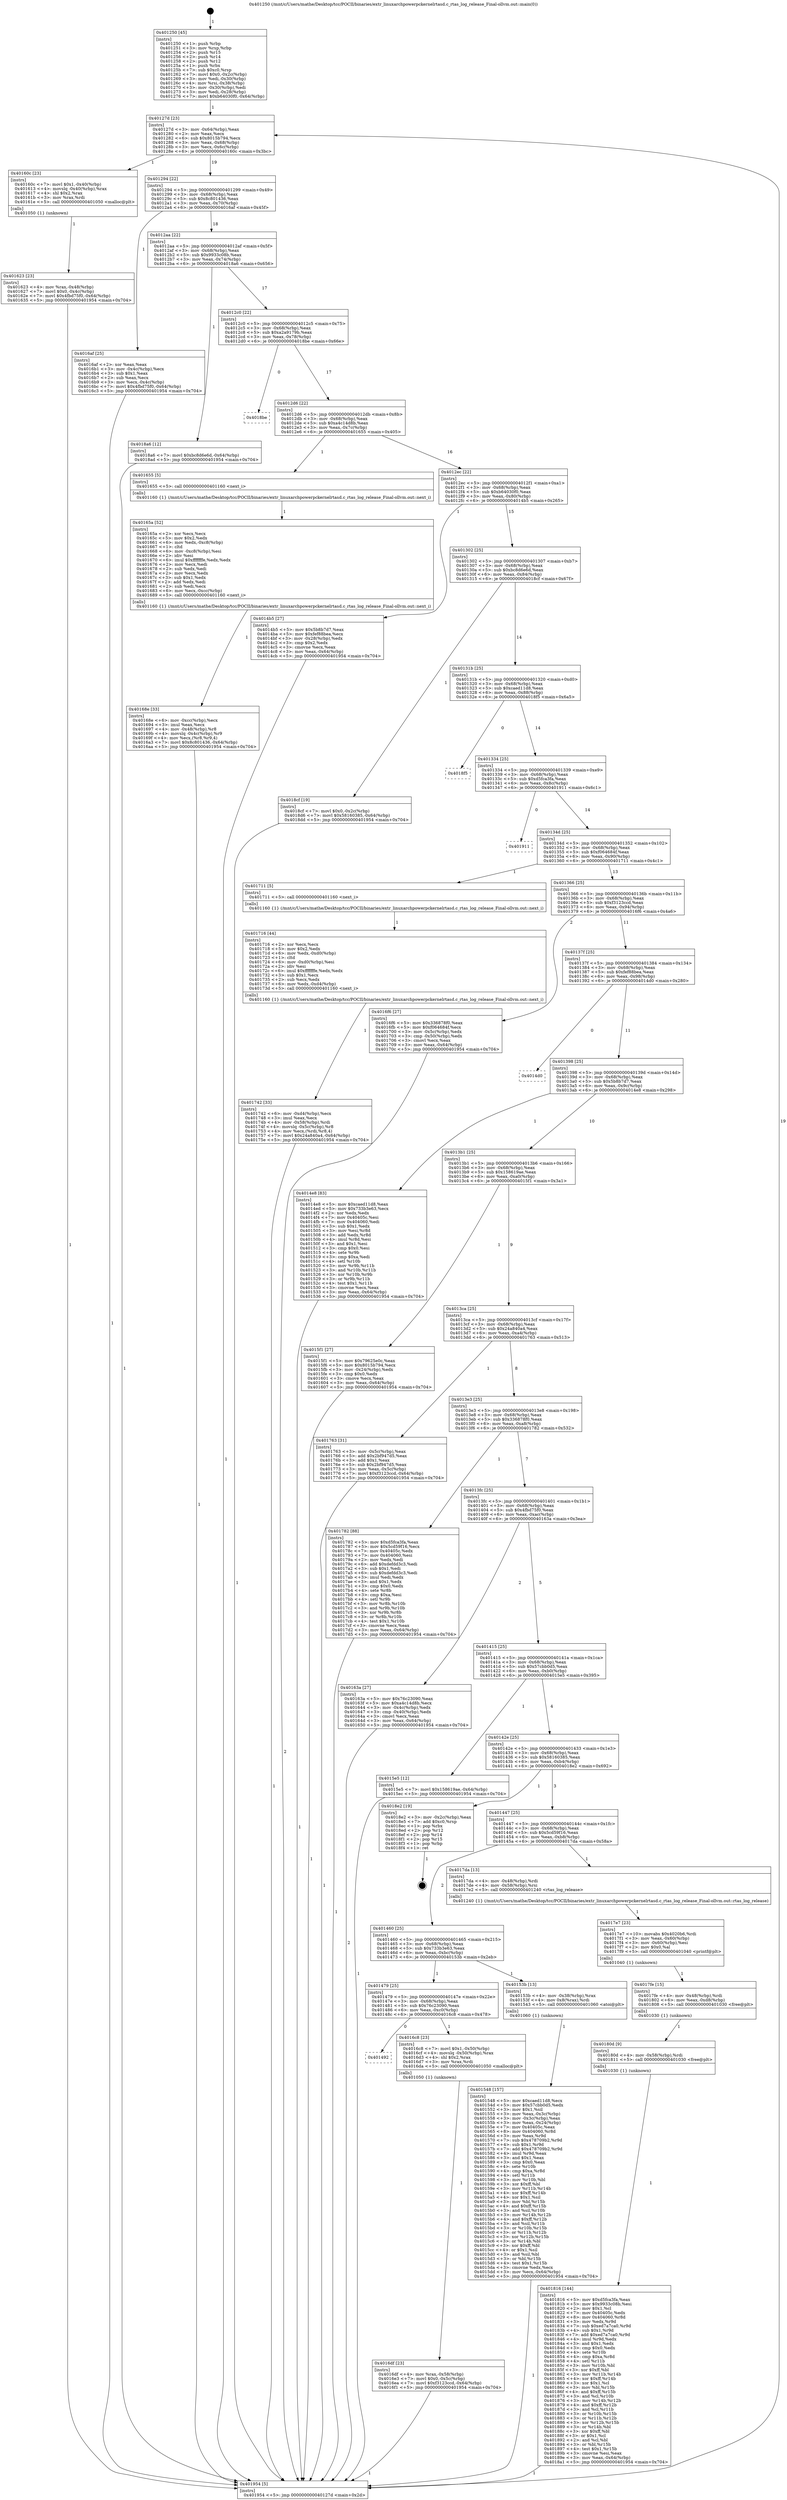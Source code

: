 digraph "0x401250" {
  label = "0x401250 (/mnt/c/Users/mathe/Desktop/tcc/POCII/binaries/extr_linuxarchpowerpckernelrtasd.c_rtas_log_release_Final-ollvm.out::main(0))"
  labelloc = "t"
  node[shape=record]

  Entry [label="",width=0.3,height=0.3,shape=circle,fillcolor=black,style=filled]
  "0x40127d" [label="{
     0x40127d [23]\l
     | [instrs]\l
     &nbsp;&nbsp;0x40127d \<+3\>: mov -0x64(%rbp),%eax\l
     &nbsp;&nbsp;0x401280 \<+2\>: mov %eax,%ecx\l
     &nbsp;&nbsp;0x401282 \<+6\>: sub $0x8015b794,%ecx\l
     &nbsp;&nbsp;0x401288 \<+3\>: mov %eax,-0x68(%rbp)\l
     &nbsp;&nbsp;0x40128b \<+3\>: mov %ecx,-0x6c(%rbp)\l
     &nbsp;&nbsp;0x40128e \<+6\>: je 000000000040160c \<main+0x3bc\>\l
  }"]
  "0x40160c" [label="{
     0x40160c [23]\l
     | [instrs]\l
     &nbsp;&nbsp;0x40160c \<+7\>: movl $0x1,-0x40(%rbp)\l
     &nbsp;&nbsp;0x401613 \<+4\>: movslq -0x40(%rbp),%rax\l
     &nbsp;&nbsp;0x401617 \<+4\>: shl $0x2,%rax\l
     &nbsp;&nbsp;0x40161b \<+3\>: mov %rax,%rdi\l
     &nbsp;&nbsp;0x40161e \<+5\>: call 0000000000401050 \<malloc@plt\>\l
     | [calls]\l
     &nbsp;&nbsp;0x401050 \{1\} (unknown)\l
  }"]
  "0x401294" [label="{
     0x401294 [22]\l
     | [instrs]\l
     &nbsp;&nbsp;0x401294 \<+5\>: jmp 0000000000401299 \<main+0x49\>\l
     &nbsp;&nbsp;0x401299 \<+3\>: mov -0x68(%rbp),%eax\l
     &nbsp;&nbsp;0x40129c \<+5\>: sub $0x8c801436,%eax\l
     &nbsp;&nbsp;0x4012a1 \<+3\>: mov %eax,-0x70(%rbp)\l
     &nbsp;&nbsp;0x4012a4 \<+6\>: je 00000000004016af \<main+0x45f\>\l
  }"]
  Exit [label="",width=0.3,height=0.3,shape=circle,fillcolor=black,style=filled,peripheries=2]
  "0x4016af" [label="{
     0x4016af [25]\l
     | [instrs]\l
     &nbsp;&nbsp;0x4016af \<+2\>: xor %eax,%eax\l
     &nbsp;&nbsp;0x4016b1 \<+3\>: mov -0x4c(%rbp),%ecx\l
     &nbsp;&nbsp;0x4016b4 \<+3\>: sub $0x1,%eax\l
     &nbsp;&nbsp;0x4016b7 \<+2\>: sub %eax,%ecx\l
     &nbsp;&nbsp;0x4016b9 \<+3\>: mov %ecx,-0x4c(%rbp)\l
     &nbsp;&nbsp;0x4016bc \<+7\>: movl $0x4fbd75f0,-0x64(%rbp)\l
     &nbsp;&nbsp;0x4016c3 \<+5\>: jmp 0000000000401954 \<main+0x704\>\l
  }"]
  "0x4012aa" [label="{
     0x4012aa [22]\l
     | [instrs]\l
     &nbsp;&nbsp;0x4012aa \<+5\>: jmp 00000000004012af \<main+0x5f\>\l
     &nbsp;&nbsp;0x4012af \<+3\>: mov -0x68(%rbp),%eax\l
     &nbsp;&nbsp;0x4012b2 \<+5\>: sub $0x9933c08b,%eax\l
     &nbsp;&nbsp;0x4012b7 \<+3\>: mov %eax,-0x74(%rbp)\l
     &nbsp;&nbsp;0x4012ba \<+6\>: je 00000000004018a6 \<main+0x656\>\l
  }"]
  "0x401816" [label="{
     0x401816 [144]\l
     | [instrs]\l
     &nbsp;&nbsp;0x401816 \<+5\>: mov $0xd5fca3fa,%eax\l
     &nbsp;&nbsp;0x40181b \<+5\>: mov $0x9933c08b,%esi\l
     &nbsp;&nbsp;0x401820 \<+2\>: mov $0x1,%cl\l
     &nbsp;&nbsp;0x401822 \<+7\>: mov 0x40405c,%edx\l
     &nbsp;&nbsp;0x401829 \<+8\>: mov 0x404060,%r8d\l
     &nbsp;&nbsp;0x401831 \<+3\>: mov %edx,%r9d\l
     &nbsp;&nbsp;0x401834 \<+7\>: sub $0xed7a7ca0,%r9d\l
     &nbsp;&nbsp;0x40183b \<+4\>: sub $0x1,%r9d\l
     &nbsp;&nbsp;0x40183f \<+7\>: add $0xed7a7ca0,%r9d\l
     &nbsp;&nbsp;0x401846 \<+4\>: imul %r9d,%edx\l
     &nbsp;&nbsp;0x40184a \<+3\>: and $0x1,%edx\l
     &nbsp;&nbsp;0x40184d \<+3\>: cmp $0x0,%edx\l
     &nbsp;&nbsp;0x401850 \<+4\>: sete %r10b\l
     &nbsp;&nbsp;0x401854 \<+4\>: cmp $0xa,%r8d\l
     &nbsp;&nbsp;0x401858 \<+4\>: setl %r11b\l
     &nbsp;&nbsp;0x40185c \<+3\>: mov %r10b,%bl\l
     &nbsp;&nbsp;0x40185f \<+3\>: xor $0xff,%bl\l
     &nbsp;&nbsp;0x401862 \<+3\>: mov %r11b,%r14b\l
     &nbsp;&nbsp;0x401865 \<+4\>: xor $0xff,%r14b\l
     &nbsp;&nbsp;0x401869 \<+3\>: xor $0x1,%cl\l
     &nbsp;&nbsp;0x40186c \<+3\>: mov %bl,%r15b\l
     &nbsp;&nbsp;0x40186f \<+4\>: and $0xff,%r15b\l
     &nbsp;&nbsp;0x401873 \<+3\>: and %cl,%r10b\l
     &nbsp;&nbsp;0x401876 \<+3\>: mov %r14b,%r12b\l
     &nbsp;&nbsp;0x401879 \<+4\>: and $0xff,%r12b\l
     &nbsp;&nbsp;0x40187d \<+3\>: and %cl,%r11b\l
     &nbsp;&nbsp;0x401880 \<+3\>: or %r10b,%r15b\l
     &nbsp;&nbsp;0x401883 \<+3\>: or %r11b,%r12b\l
     &nbsp;&nbsp;0x401886 \<+3\>: xor %r12b,%r15b\l
     &nbsp;&nbsp;0x401889 \<+3\>: or %r14b,%bl\l
     &nbsp;&nbsp;0x40188c \<+3\>: xor $0xff,%bl\l
     &nbsp;&nbsp;0x40188f \<+3\>: or $0x1,%cl\l
     &nbsp;&nbsp;0x401892 \<+2\>: and %cl,%bl\l
     &nbsp;&nbsp;0x401894 \<+3\>: or %bl,%r15b\l
     &nbsp;&nbsp;0x401897 \<+4\>: test $0x1,%r15b\l
     &nbsp;&nbsp;0x40189b \<+3\>: cmovne %esi,%eax\l
     &nbsp;&nbsp;0x40189e \<+3\>: mov %eax,-0x64(%rbp)\l
     &nbsp;&nbsp;0x4018a1 \<+5\>: jmp 0000000000401954 \<main+0x704\>\l
  }"]
  "0x4018a6" [label="{
     0x4018a6 [12]\l
     | [instrs]\l
     &nbsp;&nbsp;0x4018a6 \<+7\>: movl $0xbc8d6e6d,-0x64(%rbp)\l
     &nbsp;&nbsp;0x4018ad \<+5\>: jmp 0000000000401954 \<main+0x704\>\l
  }"]
  "0x4012c0" [label="{
     0x4012c0 [22]\l
     | [instrs]\l
     &nbsp;&nbsp;0x4012c0 \<+5\>: jmp 00000000004012c5 \<main+0x75\>\l
     &nbsp;&nbsp;0x4012c5 \<+3\>: mov -0x68(%rbp),%eax\l
     &nbsp;&nbsp;0x4012c8 \<+5\>: sub $0xa2a9179b,%eax\l
     &nbsp;&nbsp;0x4012cd \<+3\>: mov %eax,-0x78(%rbp)\l
     &nbsp;&nbsp;0x4012d0 \<+6\>: je 00000000004018be \<main+0x66e\>\l
  }"]
  "0x40180d" [label="{
     0x40180d [9]\l
     | [instrs]\l
     &nbsp;&nbsp;0x40180d \<+4\>: mov -0x58(%rbp),%rdi\l
     &nbsp;&nbsp;0x401811 \<+5\>: call 0000000000401030 \<free@plt\>\l
     | [calls]\l
     &nbsp;&nbsp;0x401030 \{1\} (unknown)\l
  }"]
  "0x4018be" [label="{
     0x4018be\l
  }", style=dashed]
  "0x4012d6" [label="{
     0x4012d6 [22]\l
     | [instrs]\l
     &nbsp;&nbsp;0x4012d6 \<+5\>: jmp 00000000004012db \<main+0x8b\>\l
     &nbsp;&nbsp;0x4012db \<+3\>: mov -0x68(%rbp),%eax\l
     &nbsp;&nbsp;0x4012de \<+5\>: sub $0xa4c14d8b,%eax\l
     &nbsp;&nbsp;0x4012e3 \<+3\>: mov %eax,-0x7c(%rbp)\l
     &nbsp;&nbsp;0x4012e6 \<+6\>: je 0000000000401655 \<main+0x405\>\l
  }"]
  "0x4017fe" [label="{
     0x4017fe [15]\l
     | [instrs]\l
     &nbsp;&nbsp;0x4017fe \<+4\>: mov -0x48(%rbp),%rdi\l
     &nbsp;&nbsp;0x401802 \<+6\>: mov %eax,-0xd8(%rbp)\l
     &nbsp;&nbsp;0x401808 \<+5\>: call 0000000000401030 \<free@plt\>\l
     | [calls]\l
     &nbsp;&nbsp;0x401030 \{1\} (unknown)\l
  }"]
  "0x401655" [label="{
     0x401655 [5]\l
     | [instrs]\l
     &nbsp;&nbsp;0x401655 \<+5\>: call 0000000000401160 \<next_i\>\l
     | [calls]\l
     &nbsp;&nbsp;0x401160 \{1\} (/mnt/c/Users/mathe/Desktop/tcc/POCII/binaries/extr_linuxarchpowerpckernelrtasd.c_rtas_log_release_Final-ollvm.out::next_i)\l
  }"]
  "0x4012ec" [label="{
     0x4012ec [22]\l
     | [instrs]\l
     &nbsp;&nbsp;0x4012ec \<+5\>: jmp 00000000004012f1 \<main+0xa1\>\l
     &nbsp;&nbsp;0x4012f1 \<+3\>: mov -0x68(%rbp),%eax\l
     &nbsp;&nbsp;0x4012f4 \<+5\>: sub $0xb64030f0,%eax\l
     &nbsp;&nbsp;0x4012f9 \<+3\>: mov %eax,-0x80(%rbp)\l
     &nbsp;&nbsp;0x4012fc \<+6\>: je 00000000004014b5 \<main+0x265\>\l
  }"]
  "0x4017e7" [label="{
     0x4017e7 [23]\l
     | [instrs]\l
     &nbsp;&nbsp;0x4017e7 \<+10\>: movabs $0x4020b6,%rdi\l
     &nbsp;&nbsp;0x4017f1 \<+3\>: mov %eax,-0x60(%rbp)\l
     &nbsp;&nbsp;0x4017f4 \<+3\>: mov -0x60(%rbp),%esi\l
     &nbsp;&nbsp;0x4017f7 \<+2\>: mov $0x0,%al\l
     &nbsp;&nbsp;0x4017f9 \<+5\>: call 0000000000401040 \<printf@plt\>\l
     | [calls]\l
     &nbsp;&nbsp;0x401040 \{1\} (unknown)\l
  }"]
  "0x4014b5" [label="{
     0x4014b5 [27]\l
     | [instrs]\l
     &nbsp;&nbsp;0x4014b5 \<+5\>: mov $0x5b8b7d7,%eax\l
     &nbsp;&nbsp;0x4014ba \<+5\>: mov $0xfef88bea,%ecx\l
     &nbsp;&nbsp;0x4014bf \<+3\>: mov -0x28(%rbp),%edx\l
     &nbsp;&nbsp;0x4014c2 \<+3\>: cmp $0x2,%edx\l
     &nbsp;&nbsp;0x4014c5 \<+3\>: cmovne %ecx,%eax\l
     &nbsp;&nbsp;0x4014c8 \<+3\>: mov %eax,-0x64(%rbp)\l
     &nbsp;&nbsp;0x4014cb \<+5\>: jmp 0000000000401954 \<main+0x704\>\l
  }"]
  "0x401302" [label="{
     0x401302 [25]\l
     | [instrs]\l
     &nbsp;&nbsp;0x401302 \<+5\>: jmp 0000000000401307 \<main+0xb7\>\l
     &nbsp;&nbsp;0x401307 \<+3\>: mov -0x68(%rbp),%eax\l
     &nbsp;&nbsp;0x40130a \<+5\>: sub $0xbc8d6e6d,%eax\l
     &nbsp;&nbsp;0x40130f \<+6\>: mov %eax,-0x84(%rbp)\l
     &nbsp;&nbsp;0x401315 \<+6\>: je 00000000004018cf \<main+0x67f\>\l
  }"]
  "0x401954" [label="{
     0x401954 [5]\l
     | [instrs]\l
     &nbsp;&nbsp;0x401954 \<+5\>: jmp 000000000040127d \<main+0x2d\>\l
  }"]
  "0x401250" [label="{
     0x401250 [45]\l
     | [instrs]\l
     &nbsp;&nbsp;0x401250 \<+1\>: push %rbp\l
     &nbsp;&nbsp;0x401251 \<+3\>: mov %rsp,%rbp\l
     &nbsp;&nbsp;0x401254 \<+2\>: push %r15\l
     &nbsp;&nbsp;0x401256 \<+2\>: push %r14\l
     &nbsp;&nbsp;0x401258 \<+2\>: push %r12\l
     &nbsp;&nbsp;0x40125a \<+1\>: push %rbx\l
     &nbsp;&nbsp;0x40125b \<+7\>: sub $0xc0,%rsp\l
     &nbsp;&nbsp;0x401262 \<+7\>: movl $0x0,-0x2c(%rbp)\l
     &nbsp;&nbsp;0x401269 \<+3\>: mov %edi,-0x30(%rbp)\l
     &nbsp;&nbsp;0x40126c \<+4\>: mov %rsi,-0x38(%rbp)\l
     &nbsp;&nbsp;0x401270 \<+3\>: mov -0x30(%rbp),%edi\l
     &nbsp;&nbsp;0x401273 \<+3\>: mov %edi,-0x28(%rbp)\l
     &nbsp;&nbsp;0x401276 \<+7\>: movl $0xb64030f0,-0x64(%rbp)\l
  }"]
  "0x401742" [label="{
     0x401742 [33]\l
     | [instrs]\l
     &nbsp;&nbsp;0x401742 \<+6\>: mov -0xd4(%rbp),%ecx\l
     &nbsp;&nbsp;0x401748 \<+3\>: imul %eax,%ecx\l
     &nbsp;&nbsp;0x40174b \<+4\>: mov -0x58(%rbp),%rdi\l
     &nbsp;&nbsp;0x40174f \<+4\>: movslq -0x5c(%rbp),%r8\l
     &nbsp;&nbsp;0x401753 \<+4\>: mov %ecx,(%rdi,%r8,4)\l
     &nbsp;&nbsp;0x401757 \<+7\>: movl $0x24a840a4,-0x64(%rbp)\l
     &nbsp;&nbsp;0x40175e \<+5\>: jmp 0000000000401954 \<main+0x704\>\l
  }"]
  "0x4018cf" [label="{
     0x4018cf [19]\l
     | [instrs]\l
     &nbsp;&nbsp;0x4018cf \<+7\>: movl $0x0,-0x2c(%rbp)\l
     &nbsp;&nbsp;0x4018d6 \<+7\>: movl $0x58160385,-0x64(%rbp)\l
     &nbsp;&nbsp;0x4018dd \<+5\>: jmp 0000000000401954 \<main+0x704\>\l
  }"]
  "0x40131b" [label="{
     0x40131b [25]\l
     | [instrs]\l
     &nbsp;&nbsp;0x40131b \<+5\>: jmp 0000000000401320 \<main+0xd0\>\l
     &nbsp;&nbsp;0x401320 \<+3\>: mov -0x68(%rbp),%eax\l
     &nbsp;&nbsp;0x401323 \<+5\>: sub $0xcaed11d8,%eax\l
     &nbsp;&nbsp;0x401328 \<+6\>: mov %eax,-0x88(%rbp)\l
     &nbsp;&nbsp;0x40132e \<+6\>: je 00000000004018f5 \<main+0x6a5\>\l
  }"]
  "0x401716" [label="{
     0x401716 [44]\l
     | [instrs]\l
     &nbsp;&nbsp;0x401716 \<+2\>: xor %ecx,%ecx\l
     &nbsp;&nbsp;0x401718 \<+5\>: mov $0x2,%edx\l
     &nbsp;&nbsp;0x40171d \<+6\>: mov %edx,-0xd0(%rbp)\l
     &nbsp;&nbsp;0x401723 \<+1\>: cltd\l
     &nbsp;&nbsp;0x401724 \<+6\>: mov -0xd0(%rbp),%esi\l
     &nbsp;&nbsp;0x40172a \<+2\>: idiv %esi\l
     &nbsp;&nbsp;0x40172c \<+6\>: imul $0xfffffffe,%edx,%edx\l
     &nbsp;&nbsp;0x401732 \<+3\>: sub $0x1,%ecx\l
     &nbsp;&nbsp;0x401735 \<+2\>: sub %ecx,%edx\l
     &nbsp;&nbsp;0x401737 \<+6\>: mov %edx,-0xd4(%rbp)\l
     &nbsp;&nbsp;0x40173d \<+5\>: call 0000000000401160 \<next_i\>\l
     | [calls]\l
     &nbsp;&nbsp;0x401160 \{1\} (/mnt/c/Users/mathe/Desktop/tcc/POCII/binaries/extr_linuxarchpowerpckernelrtasd.c_rtas_log_release_Final-ollvm.out::next_i)\l
  }"]
  "0x4018f5" [label="{
     0x4018f5\l
  }", style=dashed]
  "0x401334" [label="{
     0x401334 [25]\l
     | [instrs]\l
     &nbsp;&nbsp;0x401334 \<+5\>: jmp 0000000000401339 \<main+0xe9\>\l
     &nbsp;&nbsp;0x401339 \<+3\>: mov -0x68(%rbp),%eax\l
     &nbsp;&nbsp;0x40133c \<+5\>: sub $0xd5fca3fa,%eax\l
     &nbsp;&nbsp;0x401341 \<+6\>: mov %eax,-0x8c(%rbp)\l
     &nbsp;&nbsp;0x401347 \<+6\>: je 0000000000401911 \<main+0x6c1\>\l
  }"]
  "0x4016df" [label="{
     0x4016df [23]\l
     | [instrs]\l
     &nbsp;&nbsp;0x4016df \<+4\>: mov %rax,-0x58(%rbp)\l
     &nbsp;&nbsp;0x4016e3 \<+7\>: movl $0x0,-0x5c(%rbp)\l
     &nbsp;&nbsp;0x4016ea \<+7\>: movl $0xf3123ccd,-0x64(%rbp)\l
     &nbsp;&nbsp;0x4016f1 \<+5\>: jmp 0000000000401954 \<main+0x704\>\l
  }"]
  "0x401911" [label="{
     0x401911\l
  }", style=dashed]
  "0x40134d" [label="{
     0x40134d [25]\l
     | [instrs]\l
     &nbsp;&nbsp;0x40134d \<+5\>: jmp 0000000000401352 \<main+0x102\>\l
     &nbsp;&nbsp;0x401352 \<+3\>: mov -0x68(%rbp),%eax\l
     &nbsp;&nbsp;0x401355 \<+5\>: sub $0xf064684f,%eax\l
     &nbsp;&nbsp;0x40135a \<+6\>: mov %eax,-0x90(%rbp)\l
     &nbsp;&nbsp;0x401360 \<+6\>: je 0000000000401711 \<main+0x4c1\>\l
  }"]
  "0x401492" [label="{
     0x401492\l
  }", style=dashed]
  "0x401711" [label="{
     0x401711 [5]\l
     | [instrs]\l
     &nbsp;&nbsp;0x401711 \<+5\>: call 0000000000401160 \<next_i\>\l
     | [calls]\l
     &nbsp;&nbsp;0x401160 \{1\} (/mnt/c/Users/mathe/Desktop/tcc/POCII/binaries/extr_linuxarchpowerpckernelrtasd.c_rtas_log_release_Final-ollvm.out::next_i)\l
  }"]
  "0x401366" [label="{
     0x401366 [25]\l
     | [instrs]\l
     &nbsp;&nbsp;0x401366 \<+5\>: jmp 000000000040136b \<main+0x11b\>\l
     &nbsp;&nbsp;0x40136b \<+3\>: mov -0x68(%rbp),%eax\l
     &nbsp;&nbsp;0x40136e \<+5\>: sub $0xf3123ccd,%eax\l
     &nbsp;&nbsp;0x401373 \<+6\>: mov %eax,-0x94(%rbp)\l
     &nbsp;&nbsp;0x401379 \<+6\>: je 00000000004016f6 \<main+0x4a6\>\l
  }"]
  "0x4016c8" [label="{
     0x4016c8 [23]\l
     | [instrs]\l
     &nbsp;&nbsp;0x4016c8 \<+7\>: movl $0x1,-0x50(%rbp)\l
     &nbsp;&nbsp;0x4016cf \<+4\>: movslq -0x50(%rbp),%rax\l
     &nbsp;&nbsp;0x4016d3 \<+4\>: shl $0x2,%rax\l
     &nbsp;&nbsp;0x4016d7 \<+3\>: mov %rax,%rdi\l
     &nbsp;&nbsp;0x4016da \<+5\>: call 0000000000401050 \<malloc@plt\>\l
     | [calls]\l
     &nbsp;&nbsp;0x401050 \{1\} (unknown)\l
  }"]
  "0x4016f6" [label="{
     0x4016f6 [27]\l
     | [instrs]\l
     &nbsp;&nbsp;0x4016f6 \<+5\>: mov $0x336878f0,%eax\l
     &nbsp;&nbsp;0x4016fb \<+5\>: mov $0xf064684f,%ecx\l
     &nbsp;&nbsp;0x401700 \<+3\>: mov -0x5c(%rbp),%edx\l
     &nbsp;&nbsp;0x401703 \<+3\>: cmp -0x50(%rbp),%edx\l
     &nbsp;&nbsp;0x401706 \<+3\>: cmovl %ecx,%eax\l
     &nbsp;&nbsp;0x401709 \<+3\>: mov %eax,-0x64(%rbp)\l
     &nbsp;&nbsp;0x40170c \<+5\>: jmp 0000000000401954 \<main+0x704\>\l
  }"]
  "0x40137f" [label="{
     0x40137f [25]\l
     | [instrs]\l
     &nbsp;&nbsp;0x40137f \<+5\>: jmp 0000000000401384 \<main+0x134\>\l
     &nbsp;&nbsp;0x401384 \<+3\>: mov -0x68(%rbp),%eax\l
     &nbsp;&nbsp;0x401387 \<+5\>: sub $0xfef88bea,%eax\l
     &nbsp;&nbsp;0x40138c \<+6\>: mov %eax,-0x98(%rbp)\l
     &nbsp;&nbsp;0x401392 \<+6\>: je 00000000004014d0 \<main+0x280\>\l
  }"]
  "0x40168e" [label="{
     0x40168e [33]\l
     | [instrs]\l
     &nbsp;&nbsp;0x40168e \<+6\>: mov -0xcc(%rbp),%ecx\l
     &nbsp;&nbsp;0x401694 \<+3\>: imul %eax,%ecx\l
     &nbsp;&nbsp;0x401697 \<+4\>: mov -0x48(%rbp),%r8\l
     &nbsp;&nbsp;0x40169b \<+4\>: movslq -0x4c(%rbp),%r9\l
     &nbsp;&nbsp;0x40169f \<+4\>: mov %ecx,(%r8,%r9,4)\l
     &nbsp;&nbsp;0x4016a3 \<+7\>: movl $0x8c801436,-0x64(%rbp)\l
     &nbsp;&nbsp;0x4016aa \<+5\>: jmp 0000000000401954 \<main+0x704\>\l
  }"]
  "0x4014d0" [label="{
     0x4014d0\l
  }", style=dashed]
  "0x401398" [label="{
     0x401398 [25]\l
     | [instrs]\l
     &nbsp;&nbsp;0x401398 \<+5\>: jmp 000000000040139d \<main+0x14d\>\l
     &nbsp;&nbsp;0x40139d \<+3\>: mov -0x68(%rbp),%eax\l
     &nbsp;&nbsp;0x4013a0 \<+5\>: sub $0x5b8b7d7,%eax\l
     &nbsp;&nbsp;0x4013a5 \<+6\>: mov %eax,-0x9c(%rbp)\l
     &nbsp;&nbsp;0x4013ab \<+6\>: je 00000000004014e8 \<main+0x298\>\l
  }"]
  "0x40165a" [label="{
     0x40165a [52]\l
     | [instrs]\l
     &nbsp;&nbsp;0x40165a \<+2\>: xor %ecx,%ecx\l
     &nbsp;&nbsp;0x40165c \<+5\>: mov $0x2,%edx\l
     &nbsp;&nbsp;0x401661 \<+6\>: mov %edx,-0xc8(%rbp)\l
     &nbsp;&nbsp;0x401667 \<+1\>: cltd\l
     &nbsp;&nbsp;0x401668 \<+6\>: mov -0xc8(%rbp),%esi\l
     &nbsp;&nbsp;0x40166e \<+2\>: idiv %esi\l
     &nbsp;&nbsp;0x401670 \<+6\>: imul $0xfffffffe,%edx,%edx\l
     &nbsp;&nbsp;0x401676 \<+2\>: mov %ecx,%edi\l
     &nbsp;&nbsp;0x401678 \<+2\>: sub %edx,%edi\l
     &nbsp;&nbsp;0x40167a \<+2\>: mov %ecx,%edx\l
     &nbsp;&nbsp;0x40167c \<+3\>: sub $0x1,%edx\l
     &nbsp;&nbsp;0x40167f \<+2\>: add %edx,%edi\l
     &nbsp;&nbsp;0x401681 \<+2\>: sub %edi,%ecx\l
     &nbsp;&nbsp;0x401683 \<+6\>: mov %ecx,-0xcc(%rbp)\l
     &nbsp;&nbsp;0x401689 \<+5\>: call 0000000000401160 \<next_i\>\l
     | [calls]\l
     &nbsp;&nbsp;0x401160 \{1\} (/mnt/c/Users/mathe/Desktop/tcc/POCII/binaries/extr_linuxarchpowerpckernelrtasd.c_rtas_log_release_Final-ollvm.out::next_i)\l
  }"]
  "0x4014e8" [label="{
     0x4014e8 [83]\l
     | [instrs]\l
     &nbsp;&nbsp;0x4014e8 \<+5\>: mov $0xcaed11d8,%eax\l
     &nbsp;&nbsp;0x4014ed \<+5\>: mov $0x733b3e63,%ecx\l
     &nbsp;&nbsp;0x4014f2 \<+2\>: xor %edx,%edx\l
     &nbsp;&nbsp;0x4014f4 \<+7\>: mov 0x40405c,%esi\l
     &nbsp;&nbsp;0x4014fb \<+7\>: mov 0x404060,%edi\l
     &nbsp;&nbsp;0x401502 \<+3\>: sub $0x1,%edx\l
     &nbsp;&nbsp;0x401505 \<+3\>: mov %esi,%r8d\l
     &nbsp;&nbsp;0x401508 \<+3\>: add %edx,%r8d\l
     &nbsp;&nbsp;0x40150b \<+4\>: imul %r8d,%esi\l
     &nbsp;&nbsp;0x40150f \<+3\>: and $0x1,%esi\l
     &nbsp;&nbsp;0x401512 \<+3\>: cmp $0x0,%esi\l
     &nbsp;&nbsp;0x401515 \<+4\>: sete %r9b\l
     &nbsp;&nbsp;0x401519 \<+3\>: cmp $0xa,%edi\l
     &nbsp;&nbsp;0x40151c \<+4\>: setl %r10b\l
     &nbsp;&nbsp;0x401520 \<+3\>: mov %r9b,%r11b\l
     &nbsp;&nbsp;0x401523 \<+3\>: and %r10b,%r11b\l
     &nbsp;&nbsp;0x401526 \<+3\>: xor %r10b,%r9b\l
     &nbsp;&nbsp;0x401529 \<+3\>: or %r9b,%r11b\l
     &nbsp;&nbsp;0x40152c \<+4\>: test $0x1,%r11b\l
     &nbsp;&nbsp;0x401530 \<+3\>: cmovne %ecx,%eax\l
     &nbsp;&nbsp;0x401533 \<+3\>: mov %eax,-0x64(%rbp)\l
     &nbsp;&nbsp;0x401536 \<+5\>: jmp 0000000000401954 \<main+0x704\>\l
  }"]
  "0x4013b1" [label="{
     0x4013b1 [25]\l
     | [instrs]\l
     &nbsp;&nbsp;0x4013b1 \<+5\>: jmp 00000000004013b6 \<main+0x166\>\l
     &nbsp;&nbsp;0x4013b6 \<+3\>: mov -0x68(%rbp),%eax\l
     &nbsp;&nbsp;0x4013b9 \<+5\>: sub $0x158619ae,%eax\l
     &nbsp;&nbsp;0x4013be \<+6\>: mov %eax,-0xa0(%rbp)\l
     &nbsp;&nbsp;0x4013c4 \<+6\>: je 00000000004015f1 \<main+0x3a1\>\l
  }"]
  "0x401623" [label="{
     0x401623 [23]\l
     | [instrs]\l
     &nbsp;&nbsp;0x401623 \<+4\>: mov %rax,-0x48(%rbp)\l
     &nbsp;&nbsp;0x401627 \<+7\>: movl $0x0,-0x4c(%rbp)\l
     &nbsp;&nbsp;0x40162e \<+7\>: movl $0x4fbd75f0,-0x64(%rbp)\l
     &nbsp;&nbsp;0x401635 \<+5\>: jmp 0000000000401954 \<main+0x704\>\l
  }"]
  "0x4015f1" [label="{
     0x4015f1 [27]\l
     | [instrs]\l
     &nbsp;&nbsp;0x4015f1 \<+5\>: mov $0x79625e0c,%eax\l
     &nbsp;&nbsp;0x4015f6 \<+5\>: mov $0x8015b794,%ecx\l
     &nbsp;&nbsp;0x4015fb \<+3\>: mov -0x24(%rbp),%edx\l
     &nbsp;&nbsp;0x4015fe \<+3\>: cmp $0x0,%edx\l
     &nbsp;&nbsp;0x401601 \<+3\>: cmove %ecx,%eax\l
     &nbsp;&nbsp;0x401604 \<+3\>: mov %eax,-0x64(%rbp)\l
     &nbsp;&nbsp;0x401607 \<+5\>: jmp 0000000000401954 \<main+0x704\>\l
  }"]
  "0x4013ca" [label="{
     0x4013ca [25]\l
     | [instrs]\l
     &nbsp;&nbsp;0x4013ca \<+5\>: jmp 00000000004013cf \<main+0x17f\>\l
     &nbsp;&nbsp;0x4013cf \<+3\>: mov -0x68(%rbp),%eax\l
     &nbsp;&nbsp;0x4013d2 \<+5\>: sub $0x24a840a4,%eax\l
     &nbsp;&nbsp;0x4013d7 \<+6\>: mov %eax,-0xa4(%rbp)\l
     &nbsp;&nbsp;0x4013dd \<+6\>: je 0000000000401763 \<main+0x513\>\l
  }"]
  "0x401548" [label="{
     0x401548 [157]\l
     | [instrs]\l
     &nbsp;&nbsp;0x401548 \<+5\>: mov $0xcaed11d8,%ecx\l
     &nbsp;&nbsp;0x40154d \<+5\>: mov $0x57cbb0d5,%edx\l
     &nbsp;&nbsp;0x401552 \<+3\>: mov $0x1,%sil\l
     &nbsp;&nbsp;0x401555 \<+3\>: mov %eax,-0x3c(%rbp)\l
     &nbsp;&nbsp;0x401558 \<+3\>: mov -0x3c(%rbp),%eax\l
     &nbsp;&nbsp;0x40155b \<+3\>: mov %eax,-0x24(%rbp)\l
     &nbsp;&nbsp;0x40155e \<+7\>: mov 0x40405c,%eax\l
     &nbsp;&nbsp;0x401565 \<+8\>: mov 0x404060,%r8d\l
     &nbsp;&nbsp;0x40156d \<+3\>: mov %eax,%r9d\l
     &nbsp;&nbsp;0x401570 \<+7\>: sub $0x478709b2,%r9d\l
     &nbsp;&nbsp;0x401577 \<+4\>: sub $0x1,%r9d\l
     &nbsp;&nbsp;0x40157b \<+7\>: add $0x478709b2,%r9d\l
     &nbsp;&nbsp;0x401582 \<+4\>: imul %r9d,%eax\l
     &nbsp;&nbsp;0x401586 \<+3\>: and $0x1,%eax\l
     &nbsp;&nbsp;0x401589 \<+3\>: cmp $0x0,%eax\l
     &nbsp;&nbsp;0x40158c \<+4\>: sete %r10b\l
     &nbsp;&nbsp;0x401590 \<+4\>: cmp $0xa,%r8d\l
     &nbsp;&nbsp;0x401594 \<+4\>: setl %r11b\l
     &nbsp;&nbsp;0x401598 \<+3\>: mov %r10b,%bl\l
     &nbsp;&nbsp;0x40159b \<+3\>: xor $0xff,%bl\l
     &nbsp;&nbsp;0x40159e \<+3\>: mov %r11b,%r14b\l
     &nbsp;&nbsp;0x4015a1 \<+4\>: xor $0xff,%r14b\l
     &nbsp;&nbsp;0x4015a5 \<+4\>: xor $0x1,%sil\l
     &nbsp;&nbsp;0x4015a9 \<+3\>: mov %bl,%r15b\l
     &nbsp;&nbsp;0x4015ac \<+4\>: and $0xff,%r15b\l
     &nbsp;&nbsp;0x4015b0 \<+3\>: and %sil,%r10b\l
     &nbsp;&nbsp;0x4015b3 \<+3\>: mov %r14b,%r12b\l
     &nbsp;&nbsp;0x4015b6 \<+4\>: and $0xff,%r12b\l
     &nbsp;&nbsp;0x4015ba \<+3\>: and %sil,%r11b\l
     &nbsp;&nbsp;0x4015bd \<+3\>: or %r10b,%r15b\l
     &nbsp;&nbsp;0x4015c0 \<+3\>: or %r11b,%r12b\l
     &nbsp;&nbsp;0x4015c3 \<+3\>: xor %r12b,%r15b\l
     &nbsp;&nbsp;0x4015c6 \<+3\>: or %r14b,%bl\l
     &nbsp;&nbsp;0x4015c9 \<+3\>: xor $0xff,%bl\l
     &nbsp;&nbsp;0x4015cc \<+4\>: or $0x1,%sil\l
     &nbsp;&nbsp;0x4015d0 \<+3\>: and %sil,%bl\l
     &nbsp;&nbsp;0x4015d3 \<+3\>: or %bl,%r15b\l
     &nbsp;&nbsp;0x4015d6 \<+4\>: test $0x1,%r15b\l
     &nbsp;&nbsp;0x4015da \<+3\>: cmovne %edx,%ecx\l
     &nbsp;&nbsp;0x4015dd \<+3\>: mov %ecx,-0x64(%rbp)\l
     &nbsp;&nbsp;0x4015e0 \<+5\>: jmp 0000000000401954 \<main+0x704\>\l
  }"]
  "0x401763" [label="{
     0x401763 [31]\l
     | [instrs]\l
     &nbsp;&nbsp;0x401763 \<+3\>: mov -0x5c(%rbp),%eax\l
     &nbsp;&nbsp;0x401766 \<+5\>: add $0x2bf947d5,%eax\l
     &nbsp;&nbsp;0x40176b \<+3\>: add $0x1,%eax\l
     &nbsp;&nbsp;0x40176e \<+5\>: sub $0x2bf947d5,%eax\l
     &nbsp;&nbsp;0x401773 \<+3\>: mov %eax,-0x5c(%rbp)\l
     &nbsp;&nbsp;0x401776 \<+7\>: movl $0xf3123ccd,-0x64(%rbp)\l
     &nbsp;&nbsp;0x40177d \<+5\>: jmp 0000000000401954 \<main+0x704\>\l
  }"]
  "0x4013e3" [label="{
     0x4013e3 [25]\l
     | [instrs]\l
     &nbsp;&nbsp;0x4013e3 \<+5\>: jmp 00000000004013e8 \<main+0x198\>\l
     &nbsp;&nbsp;0x4013e8 \<+3\>: mov -0x68(%rbp),%eax\l
     &nbsp;&nbsp;0x4013eb \<+5\>: sub $0x336878f0,%eax\l
     &nbsp;&nbsp;0x4013f0 \<+6\>: mov %eax,-0xa8(%rbp)\l
     &nbsp;&nbsp;0x4013f6 \<+6\>: je 0000000000401782 \<main+0x532\>\l
  }"]
  "0x401479" [label="{
     0x401479 [25]\l
     | [instrs]\l
     &nbsp;&nbsp;0x401479 \<+5\>: jmp 000000000040147e \<main+0x22e\>\l
     &nbsp;&nbsp;0x40147e \<+3\>: mov -0x68(%rbp),%eax\l
     &nbsp;&nbsp;0x401481 \<+5\>: sub $0x76c23090,%eax\l
     &nbsp;&nbsp;0x401486 \<+6\>: mov %eax,-0xc0(%rbp)\l
     &nbsp;&nbsp;0x40148c \<+6\>: je 00000000004016c8 \<main+0x478\>\l
  }"]
  "0x401782" [label="{
     0x401782 [88]\l
     | [instrs]\l
     &nbsp;&nbsp;0x401782 \<+5\>: mov $0xd5fca3fa,%eax\l
     &nbsp;&nbsp;0x401787 \<+5\>: mov $0x5cd59f16,%ecx\l
     &nbsp;&nbsp;0x40178c \<+7\>: mov 0x40405c,%edx\l
     &nbsp;&nbsp;0x401793 \<+7\>: mov 0x404060,%esi\l
     &nbsp;&nbsp;0x40179a \<+2\>: mov %edx,%edi\l
     &nbsp;&nbsp;0x40179c \<+6\>: add $0xdefdd3c3,%edi\l
     &nbsp;&nbsp;0x4017a2 \<+3\>: sub $0x1,%edi\l
     &nbsp;&nbsp;0x4017a5 \<+6\>: sub $0xdefdd3c3,%edi\l
     &nbsp;&nbsp;0x4017ab \<+3\>: imul %edi,%edx\l
     &nbsp;&nbsp;0x4017ae \<+3\>: and $0x1,%edx\l
     &nbsp;&nbsp;0x4017b1 \<+3\>: cmp $0x0,%edx\l
     &nbsp;&nbsp;0x4017b4 \<+4\>: sete %r8b\l
     &nbsp;&nbsp;0x4017b8 \<+3\>: cmp $0xa,%esi\l
     &nbsp;&nbsp;0x4017bb \<+4\>: setl %r9b\l
     &nbsp;&nbsp;0x4017bf \<+3\>: mov %r8b,%r10b\l
     &nbsp;&nbsp;0x4017c2 \<+3\>: and %r9b,%r10b\l
     &nbsp;&nbsp;0x4017c5 \<+3\>: xor %r9b,%r8b\l
     &nbsp;&nbsp;0x4017c8 \<+3\>: or %r8b,%r10b\l
     &nbsp;&nbsp;0x4017cb \<+4\>: test $0x1,%r10b\l
     &nbsp;&nbsp;0x4017cf \<+3\>: cmovne %ecx,%eax\l
     &nbsp;&nbsp;0x4017d2 \<+3\>: mov %eax,-0x64(%rbp)\l
     &nbsp;&nbsp;0x4017d5 \<+5\>: jmp 0000000000401954 \<main+0x704\>\l
  }"]
  "0x4013fc" [label="{
     0x4013fc [25]\l
     | [instrs]\l
     &nbsp;&nbsp;0x4013fc \<+5\>: jmp 0000000000401401 \<main+0x1b1\>\l
     &nbsp;&nbsp;0x401401 \<+3\>: mov -0x68(%rbp),%eax\l
     &nbsp;&nbsp;0x401404 \<+5\>: sub $0x4fbd75f0,%eax\l
     &nbsp;&nbsp;0x401409 \<+6\>: mov %eax,-0xac(%rbp)\l
     &nbsp;&nbsp;0x40140f \<+6\>: je 000000000040163a \<main+0x3ea\>\l
  }"]
  "0x40153b" [label="{
     0x40153b [13]\l
     | [instrs]\l
     &nbsp;&nbsp;0x40153b \<+4\>: mov -0x38(%rbp),%rax\l
     &nbsp;&nbsp;0x40153f \<+4\>: mov 0x8(%rax),%rdi\l
     &nbsp;&nbsp;0x401543 \<+5\>: call 0000000000401060 \<atoi@plt\>\l
     | [calls]\l
     &nbsp;&nbsp;0x401060 \{1\} (unknown)\l
  }"]
  "0x40163a" [label="{
     0x40163a [27]\l
     | [instrs]\l
     &nbsp;&nbsp;0x40163a \<+5\>: mov $0x76c23090,%eax\l
     &nbsp;&nbsp;0x40163f \<+5\>: mov $0xa4c14d8b,%ecx\l
     &nbsp;&nbsp;0x401644 \<+3\>: mov -0x4c(%rbp),%edx\l
     &nbsp;&nbsp;0x401647 \<+3\>: cmp -0x40(%rbp),%edx\l
     &nbsp;&nbsp;0x40164a \<+3\>: cmovl %ecx,%eax\l
     &nbsp;&nbsp;0x40164d \<+3\>: mov %eax,-0x64(%rbp)\l
     &nbsp;&nbsp;0x401650 \<+5\>: jmp 0000000000401954 \<main+0x704\>\l
  }"]
  "0x401415" [label="{
     0x401415 [25]\l
     | [instrs]\l
     &nbsp;&nbsp;0x401415 \<+5\>: jmp 000000000040141a \<main+0x1ca\>\l
     &nbsp;&nbsp;0x40141a \<+3\>: mov -0x68(%rbp),%eax\l
     &nbsp;&nbsp;0x40141d \<+5\>: sub $0x57cbb0d5,%eax\l
     &nbsp;&nbsp;0x401422 \<+6\>: mov %eax,-0xb0(%rbp)\l
     &nbsp;&nbsp;0x401428 \<+6\>: je 00000000004015e5 \<main+0x395\>\l
  }"]
  "0x401460" [label="{
     0x401460 [25]\l
     | [instrs]\l
     &nbsp;&nbsp;0x401460 \<+5\>: jmp 0000000000401465 \<main+0x215\>\l
     &nbsp;&nbsp;0x401465 \<+3\>: mov -0x68(%rbp),%eax\l
     &nbsp;&nbsp;0x401468 \<+5\>: sub $0x733b3e63,%eax\l
     &nbsp;&nbsp;0x40146d \<+6\>: mov %eax,-0xbc(%rbp)\l
     &nbsp;&nbsp;0x401473 \<+6\>: je 000000000040153b \<main+0x2eb\>\l
  }"]
  "0x4015e5" [label="{
     0x4015e5 [12]\l
     | [instrs]\l
     &nbsp;&nbsp;0x4015e5 \<+7\>: movl $0x158619ae,-0x64(%rbp)\l
     &nbsp;&nbsp;0x4015ec \<+5\>: jmp 0000000000401954 \<main+0x704\>\l
  }"]
  "0x40142e" [label="{
     0x40142e [25]\l
     | [instrs]\l
     &nbsp;&nbsp;0x40142e \<+5\>: jmp 0000000000401433 \<main+0x1e3\>\l
     &nbsp;&nbsp;0x401433 \<+3\>: mov -0x68(%rbp),%eax\l
     &nbsp;&nbsp;0x401436 \<+5\>: sub $0x58160385,%eax\l
     &nbsp;&nbsp;0x40143b \<+6\>: mov %eax,-0xb4(%rbp)\l
     &nbsp;&nbsp;0x401441 \<+6\>: je 00000000004018e2 \<main+0x692\>\l
  }"]
  "0x4017da" [label="{
     0x4017da [13]\l
     | [instrs]\l
     &nbsp;&nbsp;0x4017da \<+4\>: mov -0x48(%rbp),%rdi\l
     &nbsp;&nbsp;0x4017de \<+4\>: mov -0x58(%rbp),%rsi\l
     &nbsp;&nbsp;0x4017e2 \<+5\>: call 0000000000401240 \<rtas_log_release\>\l
     | [calls]\l
     &nbsp;&nbsp;0x401240 \{1\} (/mnt/c/Users/mathe/Desktop/tcc/POCII/binaries/extr_linuxarchpowerpckernelrtasd.c_rtas_log_release_Final-ollvm.out::rtas_log_release)\l
  }"]
  "0x4018e2" [label="{
     0x4018e2 [19]\l
     | [instrs]\l
     &nbsp;&nbsp;0x4018e2 \<+3\>: mov -0x2c(%rbp),%eax\l
     &nbsp;&nbsp;0x4018e5 \<+7\>: add $0xc0,%rsp\l
     &nbsp;&nbsp;0x4018ec \<+1\>: pop %rbx\l
     &nbsp;&nbsp;0x4018ed \<+2\>: pop %r12\l
     &nbsp;&nbsp;0x4018ef \<+2\>: pop %r14\l
     &nbsp;&nbsp;0x4018f1 \<+2\>: pop %r15\l
     &nbsp;&nbsp;0x4018f3 \<+1\>: pop %rbp\l
     &nbsp;&nbsp;0x4018f4 \<+1\>: ret\l
  }"]
  "0x401447" [label="{
     0x401447 [25]\l
     | [instrs]\l
     &nbsp;&nbsp;0x401447 \<+5\>: jmp 000000000040144c \<main+0x1fc\>\l
     &nbsp;&nbsp;0x40144c \<+3\>: mov -0x68(%rbp),%eax\l
     &nbsp;&nbsp;0x40144f \<+5\>: sub $0x5cd59f16,%eax\l
     &nbsp;&nbsp;0x401454 \<+6\>: mov %eax,-0xb8(%rbp)\l
     &nbsp;&nbsp;0x40145a \<+6\>: je 00000000004017da \<main+0x58a\>\l
  }"]
  Entry -> "0x401250" [label=" 1"]
  "0x40127d" -> "0x40160c" [label=" 1"]
  "0x40127d" -> "0x401294" [label=" 19"]
  "0x4018e2" -> Exit [label=" 1"]
  "0x401294" -> "0x4016af" [label=" 1"]
  "0x401294" -> "0x4012aa" [label=" 18"]
  "0x4018cf" -> "0x401954" [label=" 1"]
  "0x4012aa" -> "0x4018a6" [label=" 1"]
  "0x4012aa" -> "0x4012c0" [label=" 17"]
  "0x4018a6" -> "0x401954" [label=" 1"]
  "0x4012c0" -> "0x4018be" [label=" 0"]
  "0x4012c0" -> "0x4012d6" [label=" 17"]
  "0x401816" -> "0x401954" [label=" 1"]
  "0x4012d6" -> "0x401655" [label=" 1"]
  "0x4012d6" -> "0x4012ec" [label=" 16"]
  "0x40180d" -> "0x401816" [label=" 1"]
  "0x4012ec" -> "0x4014b5" [label=" 1"]
  "0x4012ec" -> "0x401302" [label=" 15"]
  "0x4014b5" -> "0x401954" [label=" 1"]
  "0x401250" -> "0x40127d" [label=" 1"]
  "0x401954" -> "0x40127d" [label=" 19"]
  "0x4017fe" -> "0x40180d" [label=" 1"]
  "0x401302" -> "0x4018cf" [label=" 1"]
  "0x401302" -> "0x40131b" [label=" 14"]
  "0x4017e7" -> "0x4017fe" [label=" 1"]
  "0x40131b" -> "0x4018f5" [label=" 0"]
  "0x40131b" -> "0x401334" [label=" 14"]
  "0x4017da" -> "0x4017e7" [label=" 1"]
  "0x401334" -> "0x401911" [label=" 0"]
  "0x401334" -> "0x40134d" [label=" 14"]
  "0x401782" -> "0x401954" [label=" 1"]
  "0x40134d" -> "0x401711" [label=" 1"]
  "0x40134d" -> "0x401366" [label=" 13"]
  "0x401763" -> "0x401954" [label=" 1"]
  "0x401366" -> "0x4016f6" [label=" 2"]
  "0x401366" -> "0x40137f" [label=" 11"]
  "0x401742" -> "0x401954" [label=" 1"]
  "0x40137f" -> "0x4014d0" [label=" 0"]
  "0x40137f" -> "0x401398" [label=" 11"]
  "0x401711" -> "0x401716" [label=" 1"]
  "0x401398" -> "0x4014e8" [label=" 1"]
  "0x401398" -> "0x4013b1" [label=" 10"]
  "0x4014e8" -> "0x401954" [label=" 1"]
  "0x4016f6" -> "0x401954" [label=" 2"]
  "0x4013b1" -> "0x4015f1" [label=" 1"]
  "0x4013b1" -> "0x4013ca" [label=" 9"]
  "0x4016df" -> "0x401954" [label=" 1"]
  "0x4013ca" -> "0x401763" [label=" 1"]
  "0x4013ca" -> "0x4013e3" [label=" 8"]
  "0x4016c8" -> "0x4016df" [label=" 1"]
  "0x4013e3" -> "0x401782" [label=" 1"]
  "0x4013e3" -> "0x4013fc" [label=" 7"]
  "0x401479" -> "0x401492" [label=" 0"]
  "0x4013fc" -> "0x40163a" [label=" 2"]
  "0x4013fc" -> "0x401415" [label=" 5"]
  "0x401479" -> "0x4016c8" [label=" 1"]
  "0x401415" -> "0x4015e5" [label=" 1"]
  "0x401415" -> "0x40142e" [label=" 4"]
  "0x4016af" -> "0x401954" [label=" 1"]
  "0x40142e" -> "0x4018e2" [label=" 1"]
  "0x40142e" -> "0x401447" [label=" 3"]
  "0x40168e" -> "0x401954" [label=" 1"]
  "0x401447" -> "0x4017da" [label=" 1"]
  "0x401447" -> "0x401460" [label=" 2"]
  "0x401716" -> "0x401742" [label=" 1"]
  "0x401460" -> "0x40153b" [label=" 1"]
  "0x401460" -> "0x401479" [label=" 1"]
  "0x40153b" -> "0x401548" [label=" 1"]
  "0x401548" -> "0x401954" [label=" 1"]
  "0x4015e5" -> "0x401954" [label=" 1"]
  "0x4015f1" -> "0x401954" [label=" 1"]
  "0x40160c" -> "0x401623" [label=" 1"]
  "0x401623" -> "0x401954" [label=" 1"]
  "0x40163a" -> "0x401954" [label=" 2"]
  "0x401655" -> "0x40165a" [label=" 1"]
  "0x40165a" -> "0x40168e" [label=" 1"]
}

